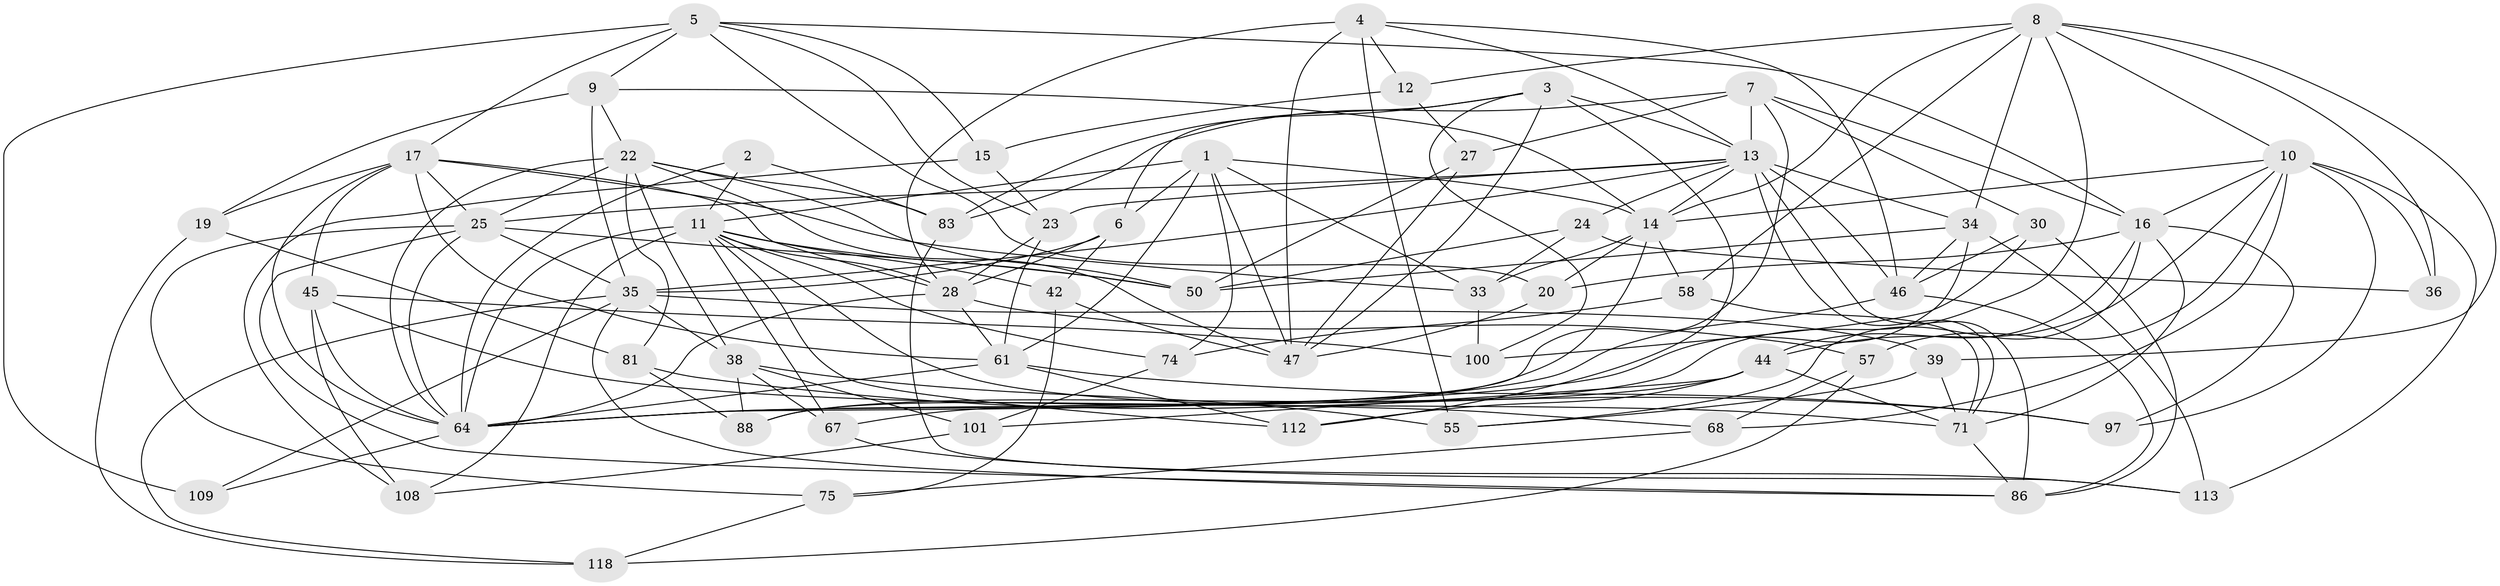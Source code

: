 // original degree distribution, {4: 1.0}
// Generated by graph-tools (version 1.1) at 2025/16/03/09/25 04:16:41]
// undirected, 60 vertices, 169 edges
graph export_dot {
graph [start="1"]
  node [color=gray90,style=filled];
  1 [super="+96+54"];
  2;
  3 [super="+78"];
  4 [super="+41"];
  5 [super="+65"];
  6 [super="+105"];
  7 [super="+56"];
  8 [super="+63"];
  9 [super="+85"];
  10 [super="+21"];
  11 [super="+31+70+48"];
  12;
  13 [super="+18+60"];
  14 [super="+26+37"];
  15;
  16 [super="+49+40"];
  17 [super="+29"];
  19;
  20;
  22 [super="+82+43+51"];
  23 [super="+84"];
  24;
  25 [super="+73+77"];
  27;
  28 [super="+106"];
  30;
  33 [super="+121"];
  34 [super="+80"];
  35 [super="+87+94+93"];
  36;
  38 [super="+59"];
  39;
  42;
  44 [super="+72"];
  45 [super="+119"];
  46 [super="+117"];
  47 [super="+66"];
  50 [super="+114"];
  55;
  57;
  58;
  61 [super="+92+111"];
  64 [super="+110+90"];
  67;
  68;
  71 [super="+89"];
  74;
  75;
  81;
  83 [super="+91+107"];
  86 [super="+103"];
  88;
  97;
  100;
  101;
  108;
  109;
  112;
  113;
  118;
  1 -- 47 [weight=2];
  1 -- 33;
  1 -- 74;
  1 -- 6 [weight=2];
  1 -- 61;
  1 -- 11 [weight=2];
  1 -- 14;
  2 -- 83 [weight=2];
  2 -- 11;
  2 -- 64;
  3 -- 47;
  3 -- 83;
  3 -- 112;
  3 -- 100;
  3 -- 6;
  3 -- 13;
  4 -- 55;
  4 -- 46;
  4 -- 12;
  4 -- 28;
  4 -- 13;
  4 -- 47;
  5 -- 109 [weight=2];
  5 -- 15;
  5 -- 16;
  5 -- 20;
  5 -- 23;
  5 -- 9;
  5 -- 17;
  6 -- 28;
  6 -- 35;
  6 -- 42;
  7 -- 30;
  7 -- 64;
  7 -- 83;
  7 -- 27;
  7 -- 16;
  7 -- 13;
  8 -- 12;
  8 -- 36;
  8 -- 39;
  8 -- 58;
  8 -- 88;
  8 -- 34;
  8 -- 10;
  8 -- 14;
  9 -- 19;
  9 -- 14;
  9 -- 22;
  9 -- 35 [weight=2];
  10 -- 97;
  10 -- 57;
  10 -- 44;
  10 -- 16;
  10 -- 113;
  10 -- 36 [weight=2];
  10 -- 68;
  10 -- 14;
  11 -- 108;
  11 -- 67;
  11 -- 68;
  11 -- 64;
  11 -- 42;
  11 -- 112;
  11 -- 50;
  11 -- 74;
  11 -- 28;
  12 -- 15;
  12 -- 27;
  13 -- 71;
  13 -- 46;
  13 -- 34;
  13 -- 25;
  13 -- 14;
  13 -- 35;
  13 -- 86;
  13 -- 23;
  13 -- 24;
  14 -- 33 [weight=2];
  14 -- 88;
  14 -- 58;
  14 -- 20;
  15 -- 23;
  15 -- 108;
  16 -- 71;
  16 -- 55;
  16 -- 97;
  16 -- 20;
  16 -- 44;
  17 -- 19;
  17 -- 28;
  17 -- 64;
  17 -- 33;
  17 -- 61;
  17 -- 25;
  17 -- 45;
  19 -- 118;
  19 -- 81;
  20 -- 47;
  22 -- 81;
  22 -- 83;
  22 -- 38;
  22 -- 25;
  22 -- 64;
  22 -- 50;
  22 -- 47;
  23 -- 28;
  23 -- 61 [weight=2];
  24 -- 36;
  24 -- 50;
  24 -- 33;
  25 -- 50;
  25 -- 75;
  25 -- 86;
  25 -- 64;
  25 -- 35;
  27 -- 50;
  27 -- 47;
  28 -- 57;
  28 -- 61;
  28 -- 64;
  30 -- 100;
  30 -- 46;
  30 -- 86;
  33 -- 100;
  34 -- 113;
  34 -- 50;
  34 -- 64;
  34 -- 46;
  35 -- 39;
  35 -- 86;
  35 -- 109;
  35 -- 38;
  35 -- 118;
  38 -- 101;
  38 -- 88;
  38 -- 67;
  38 -- 55;
  39 -- 55;
  39 -- 71;
  42 -- 75;
  42 -- 47;
  44 -- 101;
  44 -- 71;
  44 -- 67;
  44 -- 112;
  45 -- 100;
  45 -- 108;
  45 -- 71 [weight=2];
  45 -- 64;
  46 -- 86;
  46 -- 64;
  57 -- 118;
  57 -- 68;
  58 -- 74;
  58 -- 71;
  61 -- 112;
  61 -- 97;
  61 -- 64;
  64 -- 109;
  67 -- 113;
  68 -- 75;
  71 -- 86;
  74 -- 101;
  75 -- 118;
  81 -- 97;
  81 -- 88;
  83 -- 113;
  101 -- 108;
}
